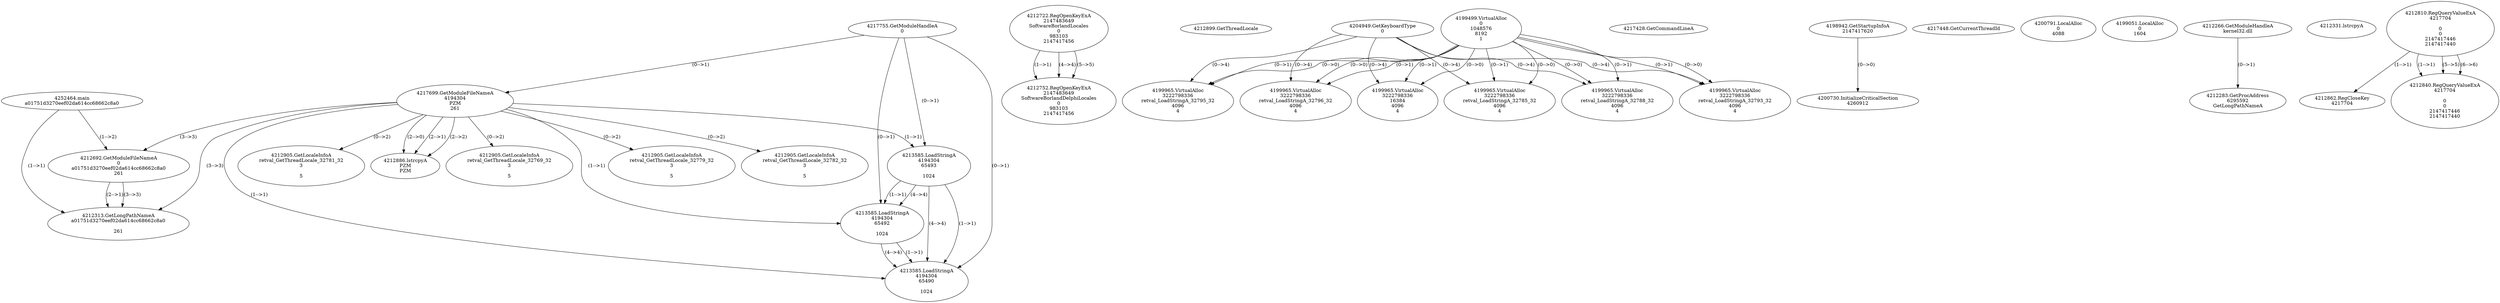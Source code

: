 // Global SCDG with merge call
digraph {
	0 [label="4252464.main
a01751d3270eef02da614cc68662c8a0"]
	1 [label="4217755.GetModuleHandleA
0"]
	2 [label="4217699.GetModuleFileNameA
4194304
PZM
261"]
	1 -> 2 [label="(0-->1)"]
	3 [label="4212692.GetModuleFileNameA
0
a01751d3270eef02da614cc68662c8a0
261"]
	0 -> 3 [label="(1-->2)"]
	2 -> 3 [label="(3-->3)"]
	4 [label="4212722.RegOpenKeyExA
2147483649
Software\Borland\Locales
0
983103
2147417456"]
	5 [label="4212752.RegOpenKeyExA
2147483649
Software\Borland\Delphi\Locales
0
983103
2147417456"]
	4 -> 5 [label="(1-->1)"]
	4 -> 5 [label="(4-->4)"]
	4 -> 5 [label="(5-->5)"]
	6 [label="4212886.lstrcpyA
PZM
PZM"]
	2 -> 6 [label="(2-->1)"]
	2 -> 6 [label="(2-->2)"]
	2 -> 6 [label="(2-->0)"]
	7 [label="4212899.GetThreadLocale
"]
	8 [label="4212905.GetLocaleInfoA
retval_GetThreadLocale_32769_32
3

5"]
	2 -> 8 [label="(0-->2)"]
	9 [label="4204949.GetKeyboardType
0"]
	10 [label="4217428.GetCommandLineA
"]
	11 [label="4198942.GetStartupInfoA
2147417620"]
	12 [label="4217448.GetCurrentThreadId
"]
	13 [label="4213585.LoadStringA
4194304
65493

1024"]
	1 -> 13 [label="(0-->1)"]
	2 -> 13 [label="(1-->1)"]
	14 [label="4200730.InitializeCriticalSection
4260912"]
	11 -> 14 [label="(0-->0)"]
	15 [label="4200791.LocalAlloc
0
4088"]
	16 [label="4199499.VirtualAlloc
0
1048576
8192
1"]
	17 [label="4199051.LocalAlloc
0
1604"]
	18 [label="4199965.VirtualAlloc
3222798336
retval_LoadStringA_32785_32
4096
4"]
	16 -> 18 [label="(0-->1)"]
	9 -> 18 [label="(0-->4)"]
	16 -> 18 [label="(0-->0)"]
	19 [label="4212266.GetModuleHandleA
kernel32.dll"]
	20 [label="4212283.GetProcAddress
6295592
GetLongPathNameA"]
	19 -> 20 [label="(0-->1)"]
	21 [label="4212313.GetLongPathNameA
a01751d3270eef02da614cc68662c8a0

261"]
	0 -> 21 [label="(1-->1)"]
	3 -> 21 [label="(2-->1)"]
	2 -> 21 [label="(3-->3)"]
	3 -> 21 [label="(3-->3)"]
	22 [label="4212331.lstrcpyA

"]
	23 [label="4212810.RegQueryValueExA
4217704

0
0
2147417446
2147417440"]
	24 [label="4212862.RegCloseKey
4217704"]
	23 -> 24 [label="(1-->1)"]
	25 [label="4212905.GetLocaleInfoA
retval_GetThreadLocale_32779_32
3

5"]
	2 -> 25 [label="(0-->2)"]
	26 [label="4199965.VirtualAlloc
3222798336
retval_LoadStringA_32788_32
4096
4"]
	16 -> 26 [label="(0-->1)"]
	9 -> 26 [label="(0-->4)"]
	16 -> 26 [label="(0-->0)"]
	27 [label="4212905.GetLocaleInfoA
retval_GetThreadLocale_32782_32
3

5"]
	2 -> 27 [label="(0-->2)"]
	28 [label="4213585.LoadStringA
4194304
65492

1024"]
	1 -> 28 [label="(0-->1)"]
	2 -> 28 [label="(1-->1)"]
	13 -> 28 [label="(1-->1)"]
	13 -> 28 [label="(4-->4)"]
	29 [label="4199965.VirtualAlloc
3222798336
retval_LoadStringA_32793_32
4096
4"]
	16 -> 29 [label="(0-->1)"]
	9 -> 29 [label="(0-->4)"]
	16 -> 29 [label="(0-->0)"]
	30 [label="4213585.LoadStringA
4194304
65490

1024"]
	1 -> 30 [label="(0-->1)"]
	2 -> 30 [label="(1-->1)"]
	13 -> 30 [label="(1-->1)"]
	28 -> 30 [label="(1-->1)"]
	13 -> 30 [label="(4-->4)"]
	28 -> 30 [label="(4-->4)"]
	31 [label="4199965.VirtualAlloc
3222798336
retval_LoadStringA_32795_32
4096
4"]
	16 -> 31 [label="(0-->1)"]
	9 -> 31 [label="(0-->4)"]
	16 -> 31 [label="(0-->0)"]
	32 [label="4212840.RegQueryValueExA
4217704

0
0
2147417446
2147417440"]
	23 -> 32 [label="(1-->1)"]
	23 -> 32 [label="(5-->5)"]
	23 -> 32 [label="(6-->6)"]
	33 [label="4212905.GetLocaleInfoA
retval_GetThreadLocale_32781_32
3

5"]
	2 -> 33 [label="(0-->2)"]
	34 [label="4199965.VirtualAlloc
3222798336
retval_LoadStringA_32796_32
4096
4"]
	16 -> 34 [label="(0-->1)"]
	9 -> 34 [label="(0-->4)"]
	16 -> 34 [label="(0-->0)"]
	35 [label="4199965.VirtualAlloc
3222798336
16384
4096
4"]
	16 -> 35 [label="(0-->1)"]
	9 -> 35 [label="(0-->4)"]
	16 -> 35 [label="(0-->0)"]
}
